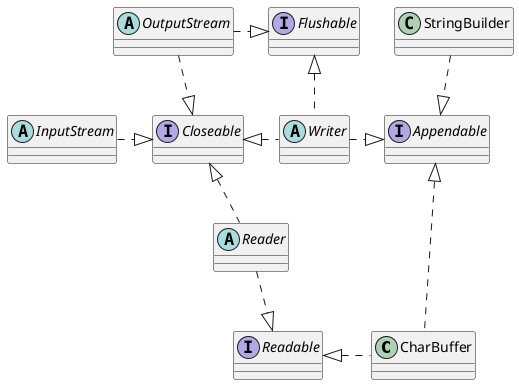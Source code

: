 @startuml

class CharBuffer

abstract class InputStream
abstract class OutputStream
abstract class Reader
abstract class Writer

interface Closeable
interface Flushable
interface Appendable
interface Readable

Closeable <|.left. InputStream
Closeable <|.up. OutputStream
Closeable <|.down. Reader
Closeable <|.right. Writer

Flushable <|.down. Writer
Flushable <|.left. OutputStream

Appendable <|.left. Writer
Appendable <|.up. StringBuilder
Appendable <|.down. CharBuffer

Readable <|.up. Reader
Readable <|.right. CharBuffer

@enduml